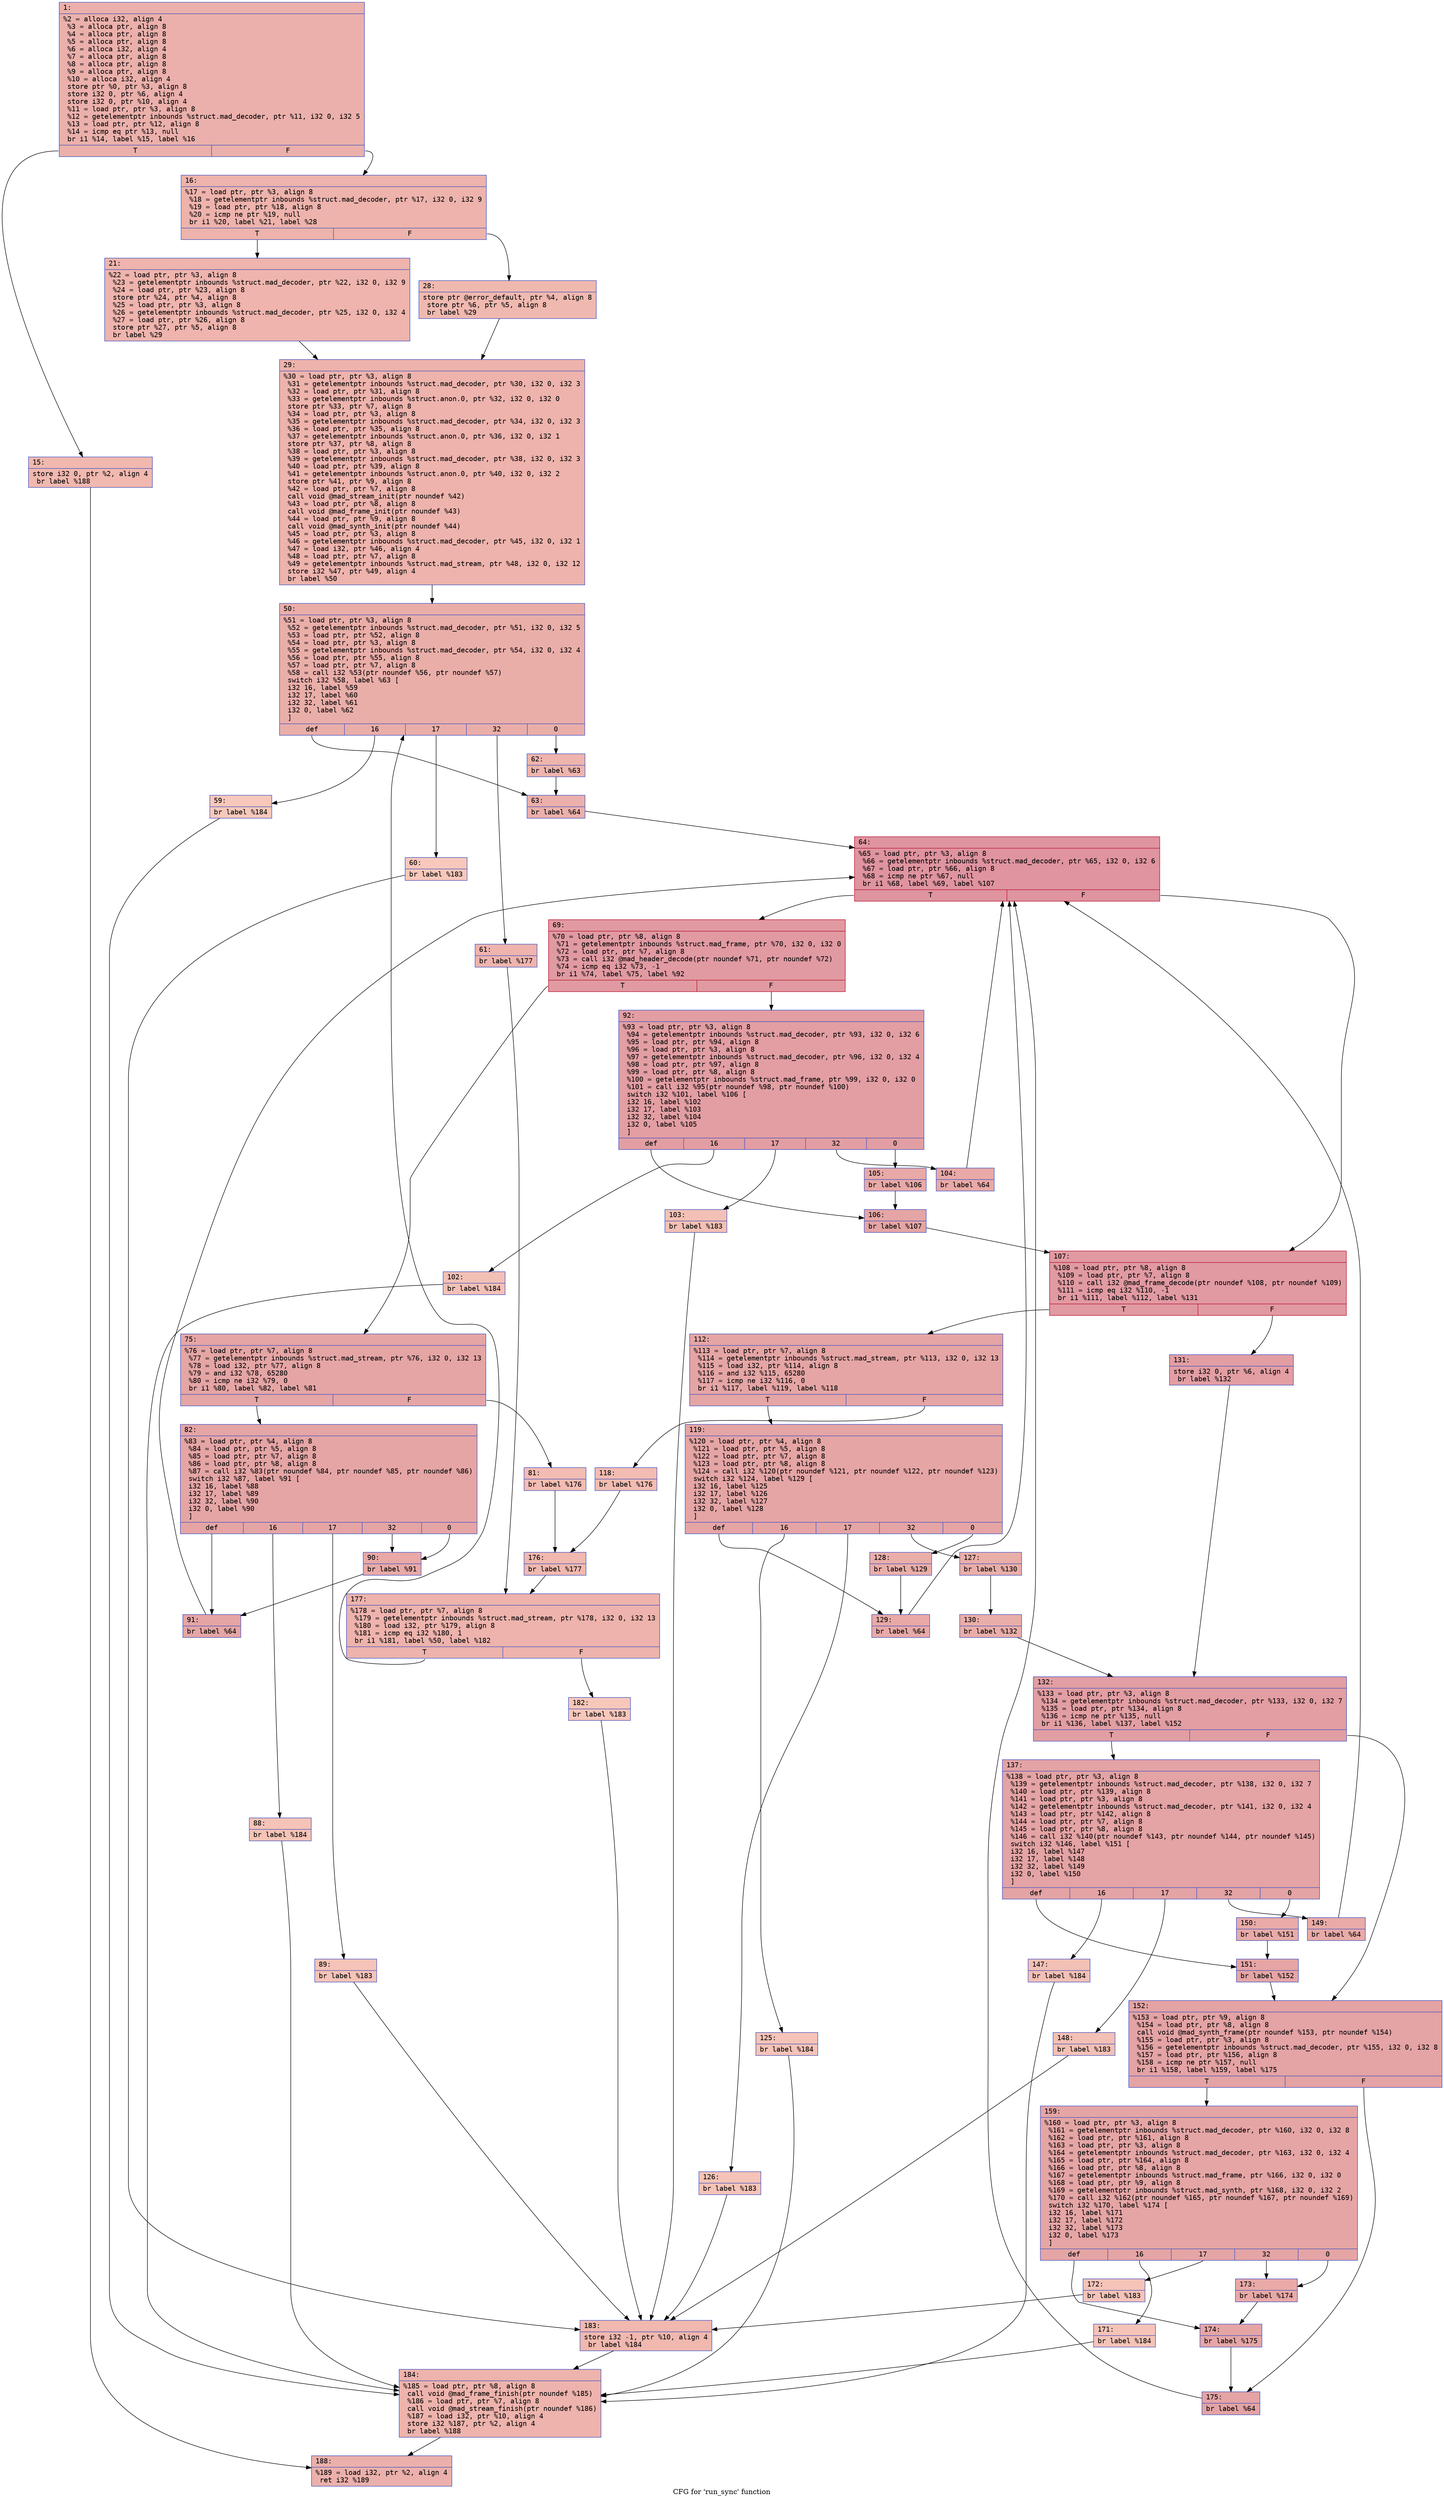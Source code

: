 digraph "CFG for 'run_sync' function" {
	label="CFG for 'run_sync' function";

	Node0x600000a32030 [shape=record,color="#3d50c3ff", style=filled, fillcolor="#d24b4070" fontname="Courier",label="{1:\l|  %2 = alloca i32, align 4\l  %3 = alloca ptr, align 8\l  %4 = alloca ptr, align 8\l  %5 = alloca ptr, align 8\l  %6 = alloca i32, align 4\l  %7 = alloca ptr, align 8\l  %8 = alloca ptr, align 8\l  %9 = alloca ptr, align 8\l  %10 = alloca i32, align 4\l  store ptr %0, ptr %3, align 8\l  store i32 0, ptr %6, align 4\l  store i32 0, ptr %10, align 4\l  %11 = load ptr, ptr %3, align 8\l  %12 = getelementptr inbounds %struct.mad_decoder, ptr %11, i32 0, i32 5\l  %13 = load ptr, ptr %12, align 8\l  %14 = icmp eq ptr %13, null\l  br i1 %14, label %15, label %16\l|{<s0>T|<s1>F}}"];
	Node0x600000a32030:s0 -> Node0x600000a32350[tooltip="1 -> 15\nProbability 37.50%" ];
	Node0x600000a32030:s1 -> Node0x600000a323a0[tooltip="1 -> 16\nProbability 62.50%" ];
	Node0x600000a32350 [shape=record,color="#3d50c3ff", style=filled, fillcolor="#dc5d4a70" fontname="Courier",label="{15:\l|  store i32 0, ptr %2, align 4\l  br label %188\l}"];
	Node0x600000a32350 -> Node0x600000a334d0[tooltip="15 -> 188\nProbability 100.00%" ];
	Node0x600000a323a0 [shape=record,color="#3d50c3ff", style=filled, fillcolor="#d6524470" fontname="Courier",label="{16:\l|  %17 = load ptr, ptr %3, align 8\l  %18 = getelementptr inbounds %struct.mad_decoder, ptr %17, i32 0, i32 9\l  %19 = load ptr, ptr %18, align 8\l  %20 = icmp ne ptr %19, null\l  br i1 %20, label %21, label %28\l|{<s0>T|<s1>F}}"];
	Node0x600000a323a0:s0 -> Node0x600000a323f0[tooltip="16 -> 21\nProbability 62.50%" ];
	Node0x600000a323a0:s1 -> Node0x600000a32440[tooltip="16 -> 28\nProbability 37.50%" ];
	Node0x600000a323f0 [shape=record,color="#3d50c3ff", style=filled, fillcolor="#d8564670" fontname="Courier",label="{21:\l|  %22 = load ptr, ptr %3, align 8\l  %23 = getelementptr inbounds %struct.mad_decoder, ptr %22, i32 0, i32 9\l  %24 = load ptr, ptr %23, align 8\l  store ptr %24, ptr %4, align 8\l  %25 = load ptr, ptr %3, align 8\l  %26 = getelementptr inbounds %struct.mad_decoder, ptr %25, i32 0, i32 4\l  %27 = load ptr, ptr %26, align 8\l  store ptr %27, ptr %5, align 8\l  br label %29\l}"];
	Node0x600000a323f0 -> Node0x600000a32490[tooltip="21 -> 29\nProbability 100.00%" ];
	Node0x600000a32440 [shape=record,color="#3d50c3ff", style=filled, fillcolor="#de614d70" fontname="Courier",label="{28:\l|  store ptr @error_default, ptr %4, align 8\l  store ptr %6, ptr %5, align 8\l  br label %29\l}"];
	Node0x600000a32440 -> Node0x600000a32490[tooltip="28 -> 29\nProbability 100.00%" ];
	Node0x600000a32490 [shape=record,color="#3d50c3ff", style=filled, fillcolor="#d6524470" fontname="Courier",label="{29:\l|  %30 = load ptr, ptr %3, align 8\l  %31 = getelementptr inbounds %struct.mad_decoder, ptr %30, i32 0, i32 3\l  %32 = load ptr, ptr %31, align 8\l  %33 = getelementptr inbounds %struct.anon.0, ptr %32, i32 0, i32 0\l  store ptr %33, ptr %7, align 8\l  %34 = load ptr, ptr %3, align 8\l  %35 = getelementptr inbounds %struct.mad_decoder, ptr %34, i32 0, i32 3\l  %36 = load ptr, ptr %35, align 8\l  %37 = getelementptr inbounds %struct.anon.0, ptr %36, i32 0, i32 1\l  store ptr %37, ptr %8, align 8\l  %38 = load ptr, ptr %3, align 8\l  %39 = getelementptr inbounds %struct.mad_decoder, ptr %38, i32 0, i32 3\l  %40 = load ptr, ptr %39, align 8\l  %41 = getelementptr inbounds %struct.anon.0, ptr %40, i32 0, i32 2\l  store ptr %41, ptr %9, align 8\l  %42 = load ptr, ptr %7, align 8\l  call void @mad_stream_init(ptr noundef %42)\l  %43 = load ptr, ptr %8, align 8\l  call void @mad_frame_init(ptr noundef %43)\l  %44 = load ptr, ptr %9, align 8\l  call void @mad_synth_init(ptr noundef %44)\l  %45 = load ptr, ptr %3, align 8\l  %46 = getelementptr inbounds %struct.mad_decoder, ptr %45, i32 0, i32 1\l  %47 = load i32, ptr %46, align 4\l  %48 = load ptr, ptr %7, align 8\l  %49 = getelementptr inbounds %struct.mad_stream, ptr %48, i32 0, i32 12\l  store i32 %47, ptr %49, align 4\l  br label %50\l}"];
	Node0x600000a32490 -> Node0x600000a324e0[tooltip="29 -> 50\nProbability 100.00%" ];
	Node0x600000a324e0 [shape=record,color="#3d50c3ff", style=filled, fillcolor="#d0473d70" fontname="Courier",label="{50:\l|  %51 = load ptr, ptr %3, align 8\l  %52 = getelementptr inbounds %struct.mad_decoder, ptr %51, i32 0, i32 5\l  %53 = load ptr, ptr %52, align 8\l  %54 = load ptr, ptr %3, align 8\l  %55 = getelementptr inbounds %struct.mad_decoder, ptr %54, i32 0, i32 4\l  %56 = load ptr, ptr %55, align 8\l  %57 = load ptr, ptr %7, align 8\l  %58 = call i32 %53(ptr noundef %56, ptr noundef %57)\l  switch i32 %58, label %63 [\l    i32 16, label %59\l    i32 17, label %60\l    i32 32, label %61\l    i32 0, label %62\l  ]\l|{<s0>def|<s1>16|<s2>17|<s3>32|<s4>0}}"];
	Node0x600000a324e0:s0 -> Node0x600000a32670[tooltip="50 -> 63\nProbability 32.63%" ];
	Node0x600000a324e0:s1 -> Node0x600000a32530[tooltip="50 -> 59\nProbability 1.05%" ];
	Node0x600000a324e0:s2 -> Node0x600000a32580[tooltip="50 -> 60\nProbability 1.05%" ];
	Node0x600000a324e0:s3 -> Node0x600000a325d0[tooltip="50 -> 61\nProbability 32.63%" ];
	Node0x600000a324e0:s4 -> Node0x600000a32620[tooltip="50 -> 62\nProbability 32.63%" ];
	Node0x600000a32530 [shape=record,color="#3d50c3ff", style=filled, fillcolor="#ed836670" fontname="Courier",label="{59:\l|  br label %184\l}"];
	Node0x600000a32530 -> Node0x600000a33480[tooltip="59 -> 184\nProbability 100.00%" ];
	Node0x600000a32580 [shape=record,color="#3d50c3ff", style=filled, fillcolor="#ed836670" fontname="Courier",label="{60:\l|  br label %183\l}"];
	Node0x600000a32580 -> Node0x600000a33430[tooltip="60 -> 183\nProbability 100.00%" ];
	Node0x600000a325d0 [shape=record,color="#3d50c3ff", style=filled, fillcolor="#d8564670" fontname="Courier",label="{61:\l|  br label %177\l}"];
	Node0x600000a325d0 -> Node0x600000a33390[tooltip="61 -> 177\nProbability 100.00%" ];
	Node0x600000a32620 [shape=record,color="#3d50c3ff", style=filled, fillcolor="#d8564670" fontname="Courier",label="{62:\l|  br label %63\l}"];
	Node0x600000a32620 -> Node0x600000a32670[tooltip="62 -> 63\nProbability 100.00%" ];
	Node0x600000a32670 [shape=record,color="#3d50c3ff", style=filled, fillcolor="#d24b4070" fontname="Courier",label="{63:\l|  br label %64\l}"];
	Node0x600000a32670 -> Node0x600000a326c0[tooltip="63 -> 64\nProbability 100.00%" ];
	Node0x600000a326c0 [shape=record,color="#b70d28ff", style=filled, fillcolor="#b70d2870" fontname="Courier",label="{64:\l|  %65 = load ptr, ptr %3, align 8\l  %66 = getelementptr inbounds %struct.mad_decoder, ptr %65, i32 0, i32 6\l  %67 = load ptr, ptr %66, align 8\l  %68 = icmp ne ptr %67, null\l  br i1 %68, label %69, label %107\l|{<s0>T|<s1>F}}"];
	Node0x600000a326c0:s0 -> Node0x600000a32710[tooltip="64 -> 69\nProbability 62.50%" ];
	Node0x600000a326c0:s1 -> Node0x600000a32b70[tooltip="64 -> 107\nProbability 37.50%" ];
	Node0x600000a32710 [shape=record,color="#b70d28ff", style=filled, fillcolor="#bb1b2c70" fontname="Courier",label="{69:\l|  %70 = load ptr, ptr %8, align 8\l  %71 = getelementptr inbounds %struct.mad_frame, ptr %70, i32 0, i32 0\l  %72 = load ptr, ptr %7, align 8\l  %73 = call i32 @mad_header_decode(ptr noundef %71, ptr noundef %72)\l  %74 = icmp eq i32 %73, -1\l  br i1 %74, label %75, label %92\l|{<s0>T|<s1>F}}"];
	Node0x600000a32710:s0 -> Node0x600000a32760[tooltip="69 -> 75\nProbability 37.50%" ];
	Node0x600000a32710:s1 -> Node0x600000a32990[tooltip="69 -> 92\nProbability 62.50%" ];
	Node0x600000a32760 [shape=record,color="#3d50c3ff", style=filled, fillcolor="#c5333470" fontname="Courier",label="{75:\l|  %76 = load ptr, ptr %7, align 8\l  %77 = getelementptr inbounds %struct.mad_stream, ptr %76, i32 0, i32 13\l  %78 = load i32, ptr %77, align 8\l  %79 = and i32 %78, 65280\l  %80 = icmp ne i32 %79, 0\l  br i1 %80, label %82, label %81\l|{<s0>T|<s1>F}}"];
	Node0x600000a32760:s0 -> Node0x600000a32800[tooltip="75 -> 82\nProbability 96.88%" ];
	Node0x600000a32760:s1 -> Node0x600000a327b0[tooltip="75 -> 81\nProbability 3.12%" ];
	Node0x600000a327b0 [shape=record,color="#3d50c3ff", style=filled, fillcolor="#e1675170" fontname="Courier",label="{81:\l|  br label %176\l}"];
	Node0x600000a327b0 -> Node0x600000a33340[tooltip="81 -> 176\nProbability 100.00%" ];
	Node0x600000a32800 [shape=record,color="#3d50c3ff", style=filled, fillcolor="#c5333470" fontname="Courier",label="{82:\l|  %83 = load ptr, ptr %4, align 8\l  %84 = load ptr, ptr %5, align 8\l  %85 = load ptr, ptr %7, align 8\l  %86 = load ptr, ptr %8, align 8\l  %87 = call i32 %83(ptr noundef %84, ptr noundef %85, ptr noundef %86)\l  switch i32 %87, label %91 [\l    i32 16, label %88\l    i32 17, label %89\l    i32 32, label %90\l    i32 0, label %90\l  ]\l|{<s0>def|<s1>16|<s2>17|<s3>32|<s4>0}}"];
	Node0x600000a32800:s0 -> Node0x600000a32940[tooltip="82 -> 91\nProbability 32.63%" ];
	Node0x600000a32800:s1 -> Node0x600000a32850[tooltip="82 -> 88\nProbability 1.05%" ];
	Node0x600000a32800:s2 -> Node0x600000a328a0[tooltip="82 -> 89\nProbability 1.05%" ];
	Node0x600000a32800:s3 -> Node0x600000a328f0[tooltip="82 -> 90\nProbability 65.26%" ];
	Node0x600000a32800:s4 -> Node0x600000a328f0[tooltip="82 -> 90\nProbability 65.26%" ];
	Node0x600000a32850 [shape=record,color="#3d50c3ff", style=filled, fillcolor="#e8765c70" fontname="Courier",label="{88:\l|  br label %184\l}"];
	Node0x600000a32850 -> Node0x600000a33480[tooltip="88 -> 184\nProbability 100.00%" ];
	Node0x600000a328a0 [shape=record,color="#3d50c3ff", style=filled, fillcolor="#e8765c70" fontname="Courier",label="{89:\l|  br label %183\l}"];
	Node0x600000a328a0 -> Node0x600000a33430[tooltip="89 -> 183\nProbability 100.00%" ];
	Node0x600000a328f0 [shape=record,color="#3d50c3ff", style=filled, fillcolor="#ca3b3770" fontname="Courier",label="{90:\l|  br label %91\l}"];
	Node0x600000a328f0 -> Node0x600000a32940[tooltip="90 -> 91\nProbability 100.00%" ];
	Node0x600000a32940 [shape=record,color="#3d50c3ff", style=filled, fillcolor="#c5333470" fontname="Courier",label="{91:\l|  br label %64\l}"];
	Node0x600000a32940 -> Node0x600000a326c0[tooltip="91 -> 64\nProbability 100.00%" ];
	Node0x600000a32990 [shape=record,color="#3d50c3ff", style=filled, fillcolor="#be242e70" fontname="Courier",label="{92:\l|  %93 = load ptr, ptr %3, align 8\l  %94 = getelementptr inbounds %struct.mad_decoder, ptr %93, i32 0, i32 6\l  %95 = load ptr, ptr %94, align 8\l  %96 = load ptr, ptr %3, align 8\l  %97 = getelementptr inbounds %struct.mad_decoder, ptr %96, i32 0, i32 4\l  %98 = load ptr, ptr %97, align 8\l  %99 = load ptr, ptr %8, align 8\l  %100 = getelementptr inbounds %struct.mad_frame, ptr %99, i32 0, i32 0\l  %101 = call i32 %95(ptr noundef %98, ptr noundef %100)\l  switch i32 %101, label %106 [\l    i32 16, label %102\l    i32 17, label %103\l    i32 32, label %104\l    i32 0, label %105\l  ]\l|{<s0>def|<s1>16|<s2>17|<s3>32|<s4>0}}"];
	Node0x600000a32990:s0 -> Node0x600000a32b20[tooltip="92 -> 106\nProbability 32.63%" ];
	Node0x600000a32990:s1 -> Node0x600000a329e0[tooltip="92 -> 102\nProbability 1.05%" ];
	Node0x600000a32990:s2 -> Node0x600000a32a30[tooltip="92 -> 103\nProbability 1.05%" ];
	Node0x600000a32990:s3 -> Node0x600000a32a80[tooltip="92 -> 104\nProbability 32.63%" ];
	Node0x600000a32990:s4 -> Node0x600000a32ad0[tooltip="92 -> 105\nProbability 32.63%" ];
	Node0x600000a329e0 [shape=record,color="#3d50c3ff", style=filled, fillcolor="#e5705870" fontname="Courier",label="{102:\l|  br label %184\l}"];
	Node0x600000a329e0 -> Node0x600000a33480[tooltip="102 -> 184\nProbability 100.00%" ];
	Node0x600000a32a30 [shape=record,color="#3d50c3ff", style=filled, fillcolor="#e5705870" fontname="Courier",label="{103:\l|  br label %183\l}"];
	Node0x600000a32a30 -> Node0x600000a33430[tooltip="103 -> 183\nProbability 100.00%" ];
	Node0x600000a32a80 [shape=record,color="#3d50c3ff", style=filled, fillcolor="#ca3b3770" fontname="Courier",label="{104:\l|  br label %64\l}"];
	Node0x600000a32a80 -> Node0x600000a326c0[tooltip="104 -> 64\nProbability 100.00%" ];
	Node0x600000a32ad0 [shape=record,color="#3d50c3ff", style=filled, fillcolor="#ca3b3770" fontname="Courier",label="{105:\l|  br label %106\l}"];
	Node0x600000a32ad0 -> Node0x600000a32b20[tooltip="105 -> 106\nProbability 100.00%" ];
	Node0x600000a32b20 [shape=record,color="#3d50c3ff", style=filled, fillcolor="#c5333470" fontname="Courier",label="{106:\l|  br label %107\l}"];
	Node0x600000a32b20 -> Node0x600000a32b70[tooltip="106 -> 107\nProbability 100.00%" ];
	Node0x600000a32b70 [shape=record,color="#b70d28ff", style=filled, fillcolor="#bb1b2c70" fontname="Courier",label="{107:\l|  %108 = load ptr, ptr %8, align 8\l  %109 = load ptr, ptr %7, align 8\l  %110 = call i32 @mad_frame_decode(ptr noundef %108, ptr noundef %109)\l  %111 = icmp eq i32 %110, -1\l  br i1 %111, label %112, label %131\l|{<s0>T|<s1>F}}"];
	Node0x600000a32b70:s0 -> Node0x600000a32bc0[tooltip="107 -> 112\nProbability 37.50%" ];
	Node0x600000a32b70:s1 -> Node0x600000a32e90[tooltip="107 -> 131\nProbability 62.50%" ];
	Node0x600000a32bc0 [shape=record,color="#3d50c3ff", style=filled, fillcolor="#c5333470" fontname="Courier",label="{112:\l|  %113 = load ptr, ptr %7, align 8\l  %114 = getelementptr inbounds %struct.mad_stream, ptr %113, i32 0, i32 13\l  %115 = load i32, ptr %114, align 8\l  %116 = and i32 %115, 65280\l  %117 = icmp ne i32 %116, 0\l  br i1 %117, label %119, label %118\l|{<s0>T|<s1>F}}"];
	Node0x600000a32bc0:s0 -> Node0x600000a32c60[tooltip="112 -> 119\nProbability 96.88%" ];
	Node0x600000a32bc0:s1 -> Node0x600000a32c10[tooltip="112 -> 118\nProbability 3.12%" ];
	Node0x600000a32c10 [shape=record,color="#3d50c3ff", style=filled, fillcolor="#e1675170" fontname="Courier",label="{118:\l|  br label %176\l}"];
	Node0x600000a32c10 -> Node0x600000a33340[tooltip="118 -> 176\nProbability 100.00%" ];
	Node0x600000a32c60 [shape=record,color="#3d50c3ff", style=filled, fillcolor="#c5333470" fontname="Courier",label="{119:\l|  %120 = load ptr, ptr %4, align 8\l  %121 = load ptr, ptr %5, align 8\l  %122 = load ptr, ptr %7, align 8\l  %123 = load ptr, ptr %8, align 8\l  %124 = call i32 %120(ptr noundef %121, ptr noundef %122, ptr noundef %123)\l  switch i32 %124, label %129 [\l    i32 16, label %125\l    i32 17, label %126\l    i32 32, label %127\l    i32 0, label %128\l  ]\l|{<s0>def|<s1>16|<s2>17|<s3>32|<s4>0}}"];
	Node0x600000a32c60:s0 -> Node0x600000a32df0[tooltip="119 -> 129\nProbability 32.63%" ];
	Node0x600000a32c60:s1 -> Node0x600000a32cb0[tooltip="119 -> 125\nProbability 1.05%" ];
	Node0x600000a32c60:s2 -> Node0x600000a32d00[tooltip="119 -> 126\nProbability 1.05%" ];
	Node0x600000a32c60:s3 -> Node0x600000a32d50[tooltip="119 -> 127\nProbability 32.63%" ];
	Node0x600000a32c60:s4 -> Node0x600000a32da0[tooltip="119 -> 128\nProbability 32.63%" ];
	Node0x600000a32cb0 [shape=record,color="#3d50c3ff", style=filled, fillcolor="#e8765c70" fontname="Courier",label="{125:\l|  br label %184\l}"];
	Node0x600000a32cb0 -> Node0x600000a33480[tooltip="125 -> 184\nProbability 100.00%" ];
	Node0x600000a32d00 [shape=record,color="#3d50c3ff", style=filled, fillcolor="#e8765c70" fontname="Courier",label="{126:\l|  br label %183\l}"];
	Node0x600000a32d00 -> Node0x600000a33430[tooltip="126 -> 183\nProbability 100.00%" ];
	Node0x600000a32d50 [shape=record,color="#3d50c3ff", style=filled, fillcolor="#d0473d70" fontname="Courier",label="{127:\l|  br label %130\l}"];
	Node0x600000a32d50 -> Node0x600000a32e40[tooltip="127 -> 130\nProbability 100.00%" ];
	Node0x600000a32da0 [shape=record,color="#3d50c3ff", style=filled, fillcolor="#d0473d70" fontname="Courier",label="{128:\l|  br label %129\l}"];
	Node0x600000a32da0 -> Node0x600000a32df0[tooltip="128 -> 129\nProbability 100.00%" ];
	Node0x600000a32df0 [shape=record,color="#3d50c3ff", style=filled, fillcolor="#ca3b3770" fontname="Courier",label="{129:\l|  br label %64\l}"];
	Node0x600000a32df0 -> Node0x600000a326c0[tooltip="129 -> 64\nProbability 100.00%" ];
	Node0x600000a32e40 [shape=record,color="#3d50c3ff", style=filled, fillcolor="#d0473d70" fontname="Courier",label="{130:\l|  br label %132\l}"];
	Node0x600000a32e40 -> Node0x600000a32ee0[tooltip="130 -> 132\nProbability 100.00%" ];
	Node0x600000a32e90 [shape=record,color="#3d50c3ff", style=filled, fillcolor="#be242e70" fontname="Courier",label="{131:\l|  store i32 0, ptr %6, align 4\l  br label %132\l}"];
	Node0x600000a32e90 -> Node0x600000a32ee0[tooltip="131 -> 132\nProbability 100.00%" ];
	Node0x600000a32ee0 [shape=record,color="#3d50c3ff", style=filled, fillcolor="#be242e70" fontname="Courier",label="{132:\l|  %133 = load ptr, ptr %3, align 8\l  %134 = getelementptr inbounds %struct.mad_decoder, ptr %133, i32 0, i32 7\l  %135 = load ptr, ptr %134, align 8\l  %136 = icmp ne ptr %135, null\l  br i1 %136, label %137, label %152\l|{<s0>T|<s1>F}}"];
	Node0x600000a32ee0:s0 -> Node0x600000a32f30[tooltip="132 -> 137\nProbability 62.50%" ];
	Node0x600000a32ee0:s1 -> Node0x600000a33110[tooltip="132 -> 152\nProbability 37.50%" ];
	Node0x600000a32f30 [shape=record,color="#3d50c3ff", style=filled, fillcolor="#c32e3170" fontname="Courier",label="{137:\l|  %138 = load ptr, ptr %3, align 8\l  %139 = getelementptr inbounds %struct.mad_decoder, ptr %138, i32 0, i32 7\l  %140 = load ptr, ptr %139, align 8\l  %141 = load ptr, ptr %3, align 8\l  %142 = getelementptr inbounds %struct.mad_decoder, ptr %141, i32 0, i32 4\l  %143 = load ptr, ptr %142, align 8\l  %144 = load ptr, ptr %7, align 8\l  %145 = load ptr, ptr %8, align 8\l  %146 = call i32 %140(ptr noundef %143, ptr noundef %144, ptr noundef %145)\l  switch i32 %146, label %151 [\l    i32 16, label %147\l    i32 17, label %148\l    i32 32, label %149\l    i32 0, label %150\l  ]\l|{<s0>def|<s1>16|<s2>17|<s3>32|<s4>0}}"];
	Node0x600000a32f30:s0 -> Node0x600000a330c0[tooltip="137 -> 151\nProbability 32.63%" ];
	Node0x600000a32f30:s1 -> Node0x600000a32f80[tooltip="137 -> 147\nProbability 1.05%" ];
	Node0x600000a32f30:s2 -> Node0x600000a32fd0[tooltip="137 -> 148\nProbability 1.05%" ];
	Node0x600000a32f30:s3 -> Node0x600000a33020[tooltip="137 -> 149\nProbability 32.63%" ];
	Node0x600000a32f30:s4 -> Node0x600000a33070[tooltip="137 -> 150\nProbability 32.63%" ];
	Node0x600000a32f80 [shape=record,color="#3d50c3ff", style=filled, fillcolor="#e5705870" fontname="Courier",label="{147:\l|  br label %184\l}"];
	Node0x600000a32f80 -> Node0x600000a33480[tooltip="147 -> 184\nProbability 100.00%" ];
	Node0x600000a32fd0 [shape=record,color="#3d50c3ff", style=filled, fillcolor="#e5705870" fontname="Courier",label="{148:\l|  br label %183\l}"];
	Node0x600000a32fd0 -> Node0x600000a33430[tooltip="148 -> 183\nProbability 100.00%" ];
	Node0x600000a33020 [shape=record,color="#3d50c3ff", style=filled, fillcolor="#cc403a70" fontname="Courier",label="{149:\l|  br label %64\l}"];
	Node0x600000a33020 -> Node0x600000a326c0[tooltip="149 -> 64\nProbability 100.00%" ];
	Node0x600000a33070 [shape=record,color="#3d50c3ff", style=filled, fillcolor="#cc403a70" fontname="Courier",label="{150:\l|  br label %151\l}"];
	Node0x600000a33070 -> Node0x600000a330c0[tooltip="150 -> 151\nProbability 100.00%" ];
	Node0x600000a330c0 [shape=record,color="#3d50c3ff", style=filled, fillcolor="#c5333470" fontname="Courier",label="{151:\l|  br label %152\l}"];
	Node0x600000a330c0 -> Node0x600000a33110[tooltip="151 -> 152\nProbability 100.00%" ];
	Node0x600000a33110 [shape=record,color="#3d50c3ff", style=filled, fillcolor="#c32e3170" fontname="Courier",label="{152:\l|  %153 = load ptr, ptr %9, align 8\l  %154 = load ptr, ptr %8, align 8\l  call void @mad_synth_frame(ptr noundef %153, ptr noundef %154)\l  %155 = load ptr, ptr %3, align 8\l  %156 = getelementptr inbounds %struct.mad_decoder, ptr %155, i32 0, i32 8\l  %157 = load ptr, ptr %156, align 8\l  %158 = icmp ne ptr %157, null\l  br i1 %158, label %159, label %175\l|{<s0>T|<s1>F}}"];
	Node0x600000a33110:s0 -> Node0x600000a33160[tooltip="152 -> 159\nProbability 62.50%" ];
	Node0x600000a33110:s1 -> Node0x600000a332f0[tooltip="152 -> 175\nProbability 37.50%" ];
	Node0x600000a33160 [shape=record,color="#3d50c3ff", style=filled, fillcolor="#c5333470" fontname="Courier",label="{159:\l|  %160 = load ptr, ptr %3, align 8\l  %161 = getelementptr inbounds %struct.mad_decoder, ptr %160, i32 0, i32 8\l  %162 = load ptr, ptr %161, align 8\l  %163 = load ptr, ptr %3, align 8\l  %164 = getelementptr inbounds %struct.mad_decoder, ptr %163, i32 0, i32 4\l  %165 = load ptr, ptr %164, align 8\l  %166 = load ptr, ptr %8, align 8\l  %167 = getelementptr inbounds %struct.mad_frame, ptr %166, i32 0, i32 0\l  %168 = load ptr, ptr %9, align 8\l  %169 = getelementptr inbounds %struct.mad_synth, ptr %168, i32 0, i32 2\l  %170 = call i32 %162(ptr noundef %165, ptr noundef %167, ptr noundef %169)\l  switch i32 %170, label %174 [\l    i32 16, label %171\l    i32 17, label %172\l    i32 32, label %173\l    i32 0, label %173\l  ]\l|{<s0>def|<s1>16|<s2>17|<s3>32|<s4>0}}"];
	Node0x600000a33160:s0 -> Node0x600000a332a0[tooltip="159 -> 174\nProbability 32.63%" ];
	Node0x600000a33160:s1 -> Node0x600000a331b0[tooltip="159 -> 171\nProbability 1.05%" ];
	Node0x600000a33160:s2 -> Node0x600000a33200[tooltip="159 -> 172\nProbability 1.05%" ];
	Node0x600000a33160:s3 -> Node0x600000a33250[tooltip="159 -> 173\nProbability 65.26%" ];
	Node0x600000a33160:s4 -> Node0x600000a33250[tooltip="159 -> 173\nProbability 65.26%" ];
	Node0x600000a331b0 [shape=record,color="#3d50c3ff", style=filled, fillcolor="#e8765c70" fontname="Courier",label="{171:\l|  br label %184\l}"];
	Node0x600000a331b0 -> Node0x600000a33480[tooltip="171 -> 184\nProbability 100.00%" ];
	Node0x600000a33200 [shape=record,color="#3d50c3ff", style=filled, fillcolor="#e8765c70" fontname="Courier",label="{172:\l|  br label %183\l}"];
	Node0x600000a33200 -> Node0x600000a33430[tooltip="172 -> 183\nProbability 100.00%" ];
	Node0x600000a33250 [shape=record,color="#3d50c3ff", style=filled, fillcolor="#ca3b3770" fontname="Courier",label="{173:\l|  br label %174\l}"];
	Node0x600000a33250 -> Node0x600000a332a0[tooltip="173 -> 174\nProbability 100.00%" ];
	Node0x600000a332a0 [shape=record,color="#3d50c3ff", style=filled, fillcolor="#c5333470" fontname="Courier",label="{174:\l|  br label %175\l}"];
	Node0x600000a332a0 -> Node0x600000a332f0[tooltip="174 -> 175\nProbability 100.00%" ];
	Node0x600000a332f0 [shape=record,color="#3d50c3ff", style=filled, fillcolor="#c32e3170" fontname="Courier",label="{175:\l|  br label %64\l}"];
	Node0x600000a332f0 -> Node0x600000a326c0[tooltip="175 -> 64\nProbability 100.00%" ];
	Node0x600000a33340 [shape=record,color="#3d50c3ff", style=filled, fillcolor="#dc5d4a70" fontname="Courier",label="{176:\l|  br label %177\l}"];
	Node0x600000a33340 -> Node0x600000a33390[tooltip="176 -> 177\nProbability 100.00%" ];
	Node0x600000a33390 [shape=record,color="#3d50c3ff", style=filled, fillcolor="#d6524470" fontname="Courier",label="{177:\l|  %178 = load ptr, ptr %7, align 8\l  %179 = getelementptr inbounds %struct.mad_stream, ptr %178, i32 0, i32 13\l  %180 = load i32, ptr %179, align 8\l  %181 = icmp eq i32 %180, 1\l  br i1 %181, label %50, label %182\l|{<s0>T|<s1>F}}"];
	Node0x600000a33390:s0 -> Node0x600000a324e0[tooltip="177 -> 50\nProbability 96.88%" ];
	Node0x600000a33390:s1 -> Node0x600000a333e0[tooltip="177 -> 182\nProbability 3.12%" ];
	Node0x600000a333e0 [shape=record,color="#3d50c3ff", style=filled, fillcolor="#ec7f6370" fontname="Courier",label="{182:\l|  br label %183\l}"];
	Node0x600000a333e0 -> Node0x600000a33430[tooltip="182 -> 183\nProbability 100.00%" ];
	Node0x600000a33430 [shape=record,color="#3d50c3ff", style=filled, fillcolor="#dc5d4a70" fontname="Courier",label="{183:\l|  store i32 -1, ptr %10, align 4\l  br label %184\l}"];
	Node0x600000a33430 -> Node0x600000a33480[tooltip="183 -> 184\nProbability 100.00%" ];
	Node0x600000a33480 [shape=record,color="#3d50c3ff", style=filled, fillcolor="#d6524470" fontname="Courier",label="{184:\l|  %185 = load ptr, ptr %8, align 8\l  call void @mad_frame_finish(ptr noundef %185)\l  %186 = load ptr, ptr %7, align 8\l  call void @mad_stream_finish(ptr noundef %186)\l  %187 = load i32, ptr %10, align 4\l  store i32 %187, ptr %2, align 4\l  br label %188\l}"];
	Node0x600000a33480 -> Node0x600000a334d0[tooltip="184 -> 188\nProbability 100.00%" ];
	Node0x600000a334d0 [shape=record,color="#3d50c3ff", style=filled, fillcolor="#d24b4070" fontname="Courier",label="{188:\l|  %189 = load i32, ptr %2, align 4\l  ret i32 %189\l}"];
}
